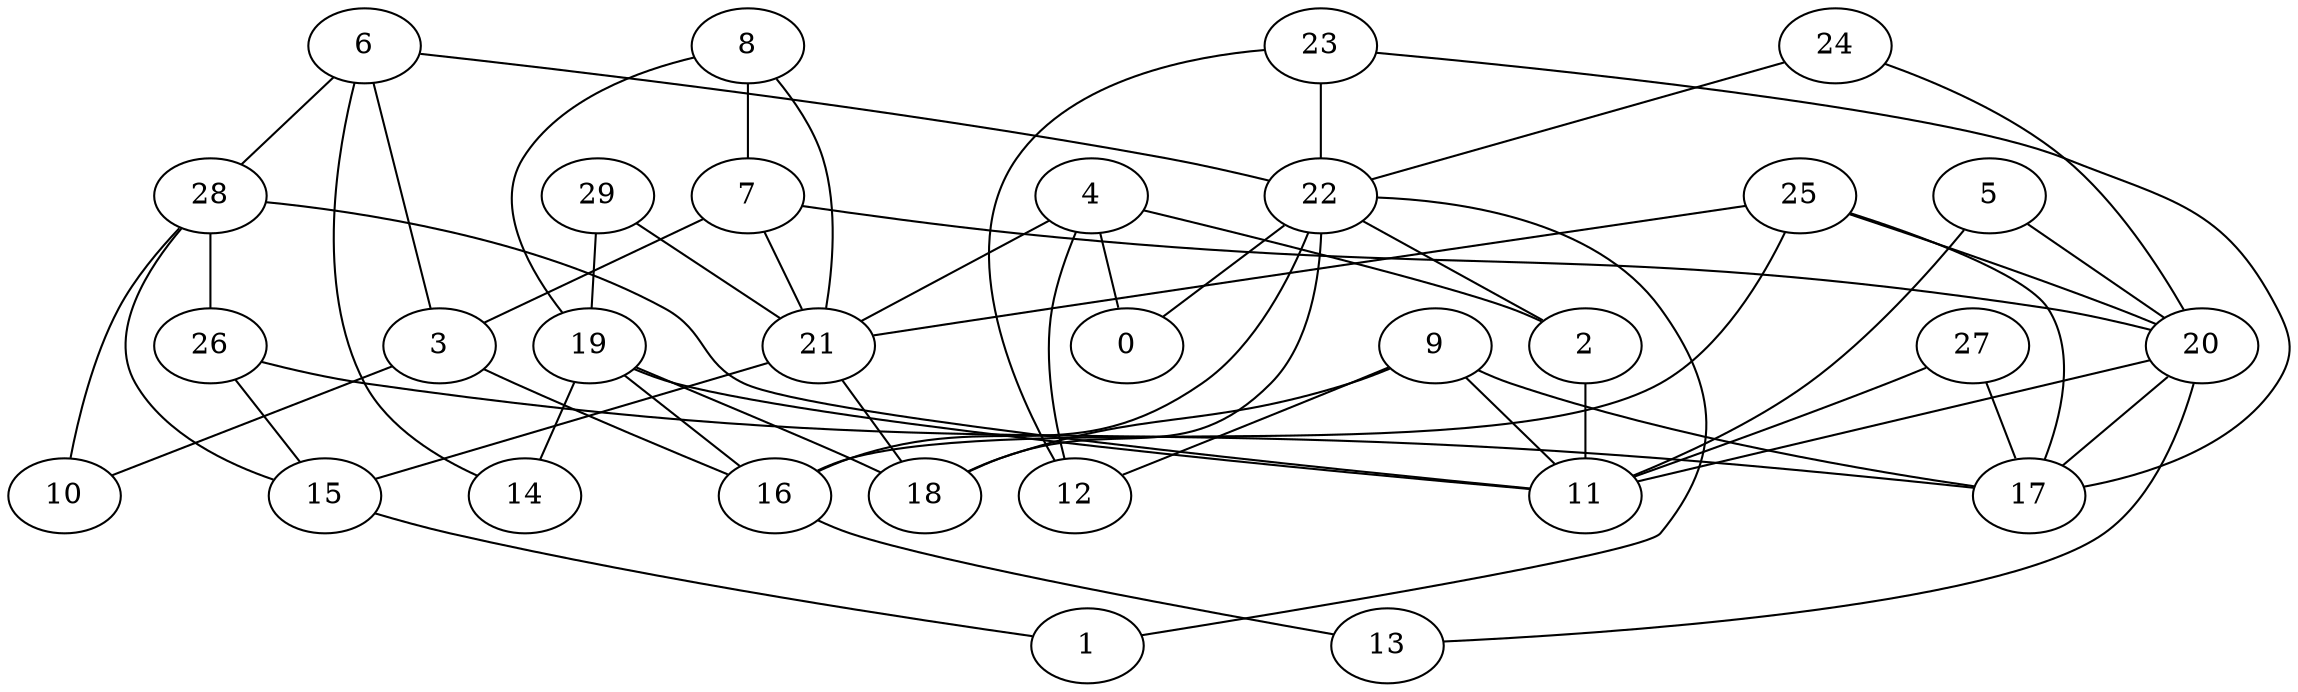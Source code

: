 digraph GG_graph {

subgraph G_graph {
edge [color = black]
"8" -> "19" [dir = none]
"8" -> "7" [dir = none]
"8" -> "21" [dir = none]
"29" -> "19" [dir = none]
"29" -> "21" [dir = none]
"15" -> "1" [dir = none]
"20" -> "13" [dir = none]
"20" -> "17" [dir = none]
"20" -> "11" [dir = none]
"16" -> "13" [dir = none]
"22" -> "2" [dir = none]
"22" -> "16" [dir = none]
"22" -> "1" [dir = none]
"22" -> "18" [dir = none]
"22" -> "0" [dir = none]
"9" -> "11" [dir = none]
"9" -> "18" [dir = none]
"9" -> "17" [dir = none]
"9" -> "12" [dir = none]
"3" -> "10" [dir = none]
"3" -> "16" [dir = none]
"6" -> "3" [dir = none]
"6" -> "14" [dir = none]
"6" -> "28" [dir = none]
"6" -> "22" [dir = none]
"19" -> "18" [dir = none]
"19" -> "16" [dir = none]
"19" -> "11" [dir = none]
"19" -> "14" [dir = none]
"28" -> "11" [dir = none]
"28" -> "26" [dir = none]
"28" -> "15" [dir = none]
"28" -> "10" [dir = none]
"24" -> "22" [dir = none]
"24" -> "20" [dir = none]
"5" -> "11" [dir = none]
"5" -> "20" [dir = none]
"26" -> "15" [dir = none]
"26" -> "17" [dir = none]
"21" -> "18" [dir = none]
"21" -> "15" [dir = none]
"23" -> "12" [dir = none]
"23" -> "22" [dir = none]
"23" -> "17" [dir = none]
"27" -> "11" [dir = none]
"27" -> "17" [dir = none]
"7" -> "20" [dir = none]
"7" -> "21" [dir = none]
"7" -> "3" [dir = none]
"4" -> "0" [dir = none]
"4" -> "12" [dir = none]
"4" -> "21" [dir = none]
"4" -> "2" [dir = none]
"25" -> "17" [dir = none]
"25" -> "21" [dir = none]
"25" -> "20" [dir = none]
"25" -> "16" [dir = none]
"2" -> "11" [dir = none]
}

}
